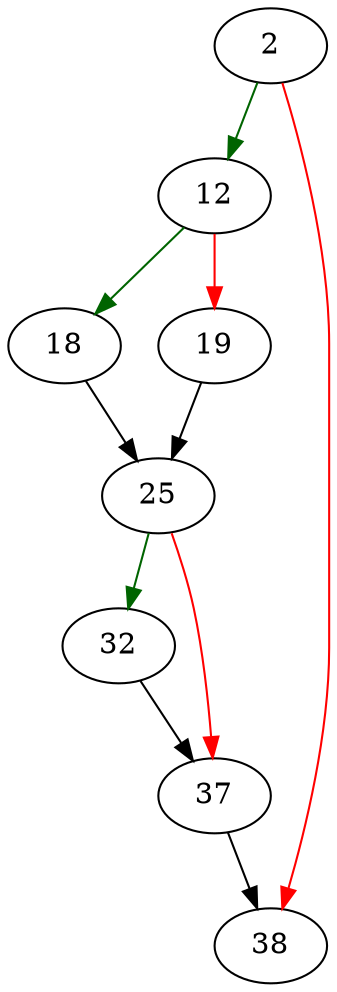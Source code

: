 strict digraph "pagerUnlockDb" {
	// Node definitions.
	2 [entry=true];
	12;
	38;
	18;
	19;
	25;
	32;
	37;

	// Edge definitions.
	2 -> 12 [
		color=darkgreen
		cond=true
	];
	2 -> 38 [
		color=red
		cond=false
	];
	12 -> 18 [
		color=darkgreen
		cond=true
	];
	12 -> 19 [
		color=red
		cond=false
	];
	18 -> 25;
	19 -> 25;
	25 -> 32 [
		color=darkgreen
		cond=true
	];
	25 -> 37 [
		color=red
		cond=false
	];
	32 -> 37;
	37 -> 38;
}
